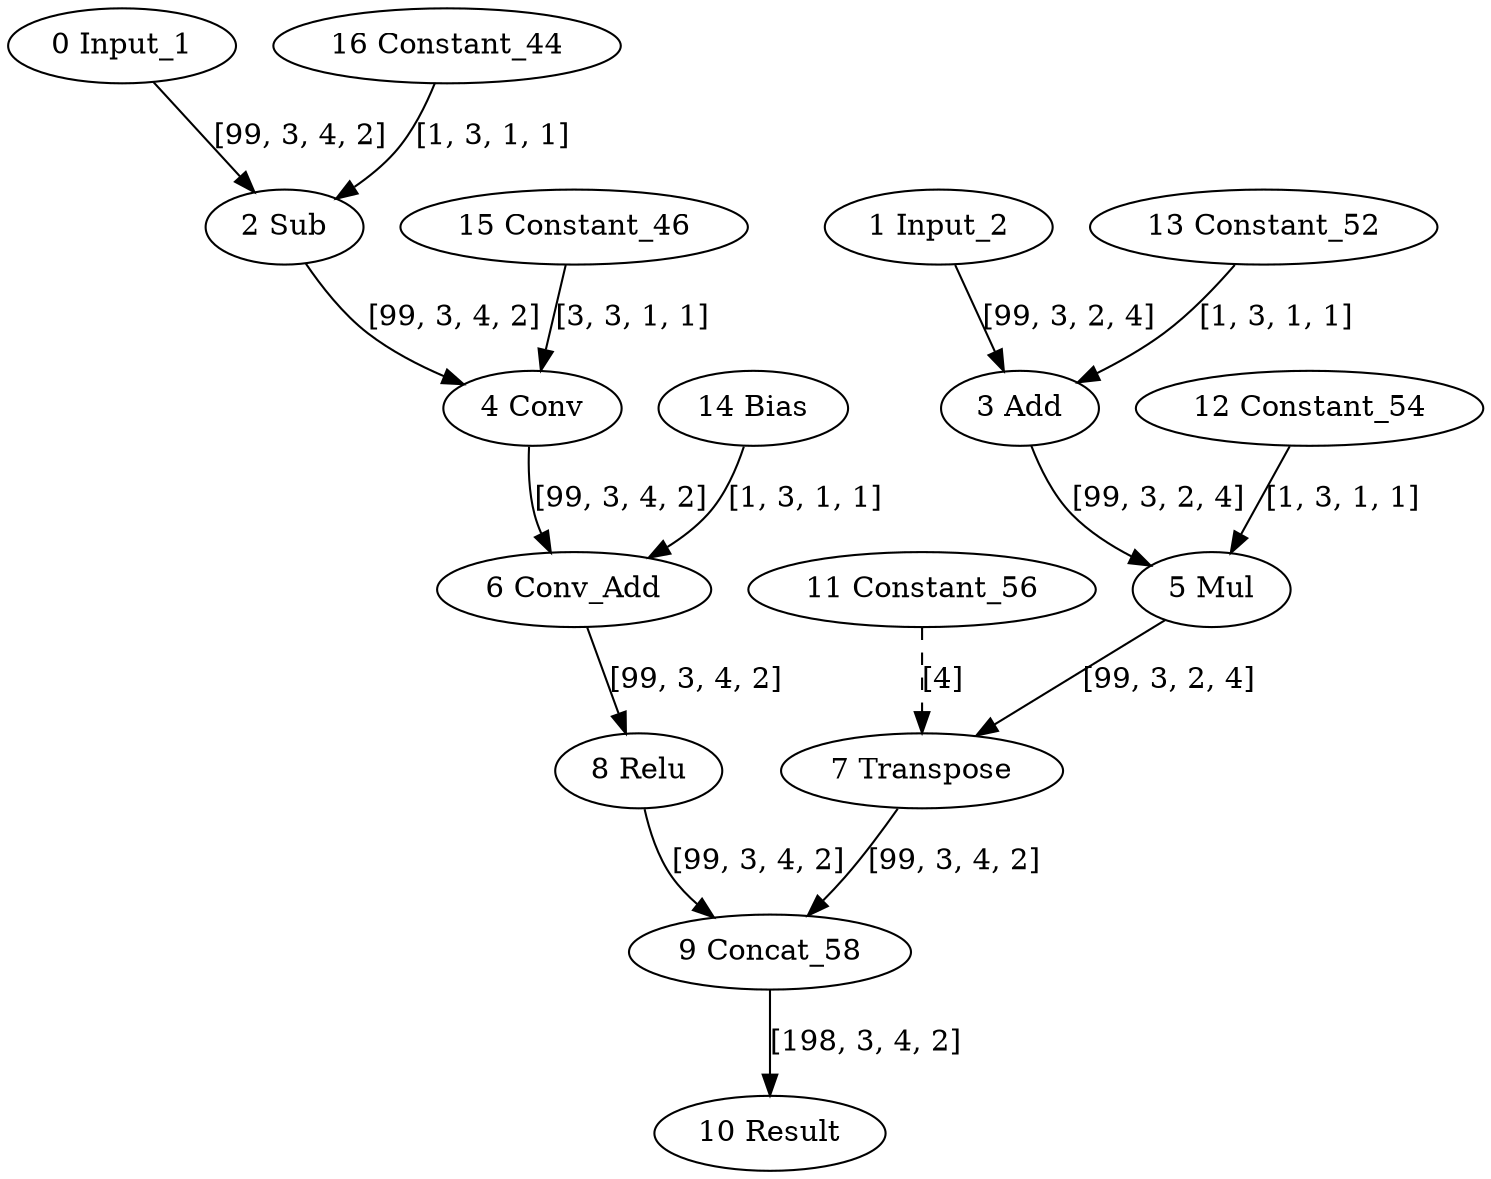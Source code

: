 strict digraph  {
"0 Input_1" [id=0, type=Parameter];
"1 Input_2" [id=1, type=Parameter];
"2 Sub" [id=2, type=Subtract];
"3 Add" [id=3, type=Add];
"4 Conv" [id=4, type=Convolution];
"5 Mul" [id=5, type=Multiply];
"6 Conv_Add" [id=6, type=Add];
"7 Transpose" [id=7, type=Transpose];
"8 Relu" [id=8, type=Relu];
"9 Concat_58" [id=9, type=Concat];
"10 Result" [id=10, type=Result];
"11 Constant_56" [id=11, type=Constant];
"12 Constant_54" [id=12, type=Constant];
"13 Constant_52" [id=13, type=Constant];
"14 Bias" [id=14, type=Constant];
"15 Constant_46" [id=15, type=Constant];
"16 Constant_44" [id=16, type=Constant];
"0 Input_1" -> "2 Sub"  [label="[99, 3, 4, 2]", style=solid];
"1 Input_2" -> "3 Add"  [label="[99, 3, 2, 4]", style=solid];
"2 Sub" -> "4 Conv"  [label="[99, 3, 4, 2]", style=solid];
"3 Add" -> "5 Mul"  [label="[99, 3, 2, 4]", style=solid];
"4 Conv" -> "6 Conv_Add"  [label="[99, 3, 4, 2]", style=solid];
"5 Mul" -> "7 Transpose"  [label="[99, 3, 2, 4]", style=solid];
"6 Conv_Add" -> "8 Relu"  [label="[99, 3, 4, 2]", style=solid];
"7 Transpose" -> "9 Concat_58"  [label="[99, 3, 4, 2]", style=solid];
"8 Relu" -> "9 Concat_58"  [label="[99, 3, 4, 2]", style=solid];
"9 Concat_58" -> "10 Result"  [label="[198, 3, 4, 2]", style=solid];
"11 Constant_56" -> "7 Transpose"  [label="[4]", style=dashed];
"12 Constant_54" -> "5 Mul"  [label="[1, 3, 1, 1]", style=solid];
"13 Constant_52" -> "3 Add"  [label="[1, 3, 1, 1]", style=solid];
"14 Bias" -> "6 Conv_Add"  [label="[1, 3, 1, 1]", style=solid];
"15 Constant_46" -> "4 Conv"  [label="[3, 3, 1, 1]", style=solid];
"16 Constant_44" -> "2 Sub"  [label="[1, 3, 1, 1]", style=solid];
}
